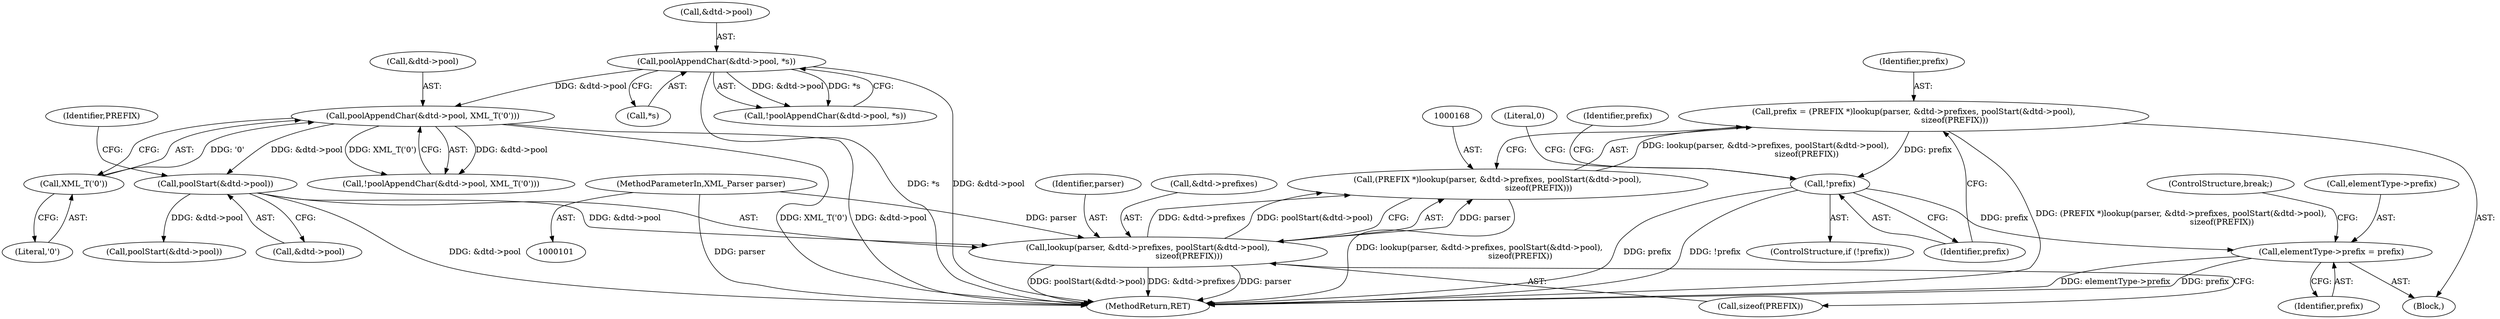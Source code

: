 digraph "0_libexpat_11f8838bf99ea0a6f0b76f9760c43704d00c4ff6@pointer" {
"1000165" [label="(Call,prefix = (PREFIX *)lookup(parser, &dtd->prefixes, poolStart(&dtd->pool),\n                                sizeof(PREFIX)))"];
"1000167" [label="(Call,(PREFIX *)lookup(parser, &dtd->prefixes, poolStart(&dtd->pool),\n                                sizeof(PREFIX)))"];
"1000169" [label="(Call,lookup(parser, &dtd->prefixes, poolStart(&dtd->pool),\n                                sizeof(PREFIX)))"];
"1000102" [label="(MethodParameterIn,XML_Parser parser)"];
"1000175" [label="(Call,poolStart(&dtd->pool))"];
"1000156" [label="(Call,poolAppendChar(&dtd->pool, XML_T('\0')))"];
"1000145" [label="(Call,poolAppendChar(&dtd->pool, *s))"];
"1000161" [label="(Call,XML_T('\0'))"];
"1000183" [label="(Call,!prefix)"];
"1000208" [label="(Call,elementType->prefix = prefix)"];
"1000182" [label="(ControlStructure,if (!prefix))"];
"1000166" [label="(Identifier,prefix)"];
"1000175" [label="(Call,poolStart(&dtd->pool))"];
"1000128" [label="(Block,)"];
"1000186" [label="(Literal,0)"];
"1000212" [label="(Identifier,prefix)"];
"1000167" [label="(Call,(PREFIX *)lookup(parser, &dtd->prefixes, poolStart(&dtd->pool),\n                                sizeof(PREFIX)))"];
"1000180" [label="(Call,sizeof(PREFIX))"];
"1000155" [label="(Call,!poolAppendChar(&dtd->pool, XML_T('\0')))"];
"1000157" [label="(Call,&dtd->pool)"];
"1000213" [label="(ControlStructure,break;)"];
"1000171" [label="(Call,&dtd->prefixes)"];
"1000165" [label="(Call,prefix = (PREFIX *)lookup(parser, &dtd->prefixes, poolStart(&dtd->pool),\n                                sizeof(PREFIX)))"];
"1000184" [label="(Identifier,prefix)"];
"1000161" [label="(Call,XML_T('\0'))"];
"1000156" [label="(Call,poolAppendChar(&dtd->pool, XML_T('\0')))"];
"1000190" [label="(Identifier,prefix)"];
"1000216" [label="(MethodReturn,RET)"];
"1000169" [label="(Call,lookup(parser, &dtd->prefixes, poolStart(&dtd->pool),\n                                sizeof(PREFIX)))"];
"1000146" [label="(Call,&dtd->pool)"];
"1000183" [label="(Call,!prefix)"];
"1000162" [label="(Literal,'\0')"];
"1000102" [label="(MethodParameterIn,XML_Parser parser)"];
"1000176" [label="(Call,&dtd->pool)"];
"1000192" [label="(Call,poolStart(&dtd->pool))"];
"1000170" [label="(Identifier,parser)"];
"1000145" [label="(Call,poolAppendChar(&dtd->pool, *s))"];
"1000209" [label="(Call,elementType->prefix)"];
"1000150" [label="(Call,*s)"];
"1000208" [label="(Call,elementType->prefix = prefix)"];
"1000181" [label="(Identifier,PREFIX)"];
"1000144" [label="(Call,!poolAppendChar(&dtd->pool, *s))"];
"1000165" -> "1000128"  [label="AST: "];
"1000165" -> "1000167"  [label="CFG: "];
"1000166" -> "1000165"  [label="AST: "];
"1000167" -> "1000165"  [label="AST: "];
"1000184" -> "1000165"  [label="CFG: "];
"1000165" -> "1000216"  [label="DDG: (PREFIX *)lookup(parser, &dtd->prefixes, poolStart(&dtd->pool),\n                                sizeof(PREFIX))"];
"1000167" -> "1000165"  [label="DDG: lookup(parser, &dtd->prefixes, poolStart(&dtd->pool),\n                                sizeof(PREFIX))"];
"1000165" -> "1000183"  [label="DDG: prefix"];
"1000167" -> "1000169"  [label="CFG: "];
"1000168" -> "1000167"  [label="AST: "];
"1000169" -> "1000167"  [label="AST: "];
"1000167" -> "1000216"  [label="DDG: lookup(parser, &dtd->prefixes, poolStart(&dtd->pool),\n                                sizeof(PREFIX))"];
"1000169" -> "1000167"  [label="DDG: parser"];
"1000169" -> "1000167"  [label="DDG: &dtd->prefixes"];
"1000169" -> "1000167"  [label="DDG: poolStart(&dtd->pool)"];
"1000169" -> "1000180"  [label="CFG: "];
"1000170" -> "1000169"  [label="AST: "];
"1000171" -> "1000169"  [label="AST: "];
"1000175" -> "1000169"  [label="AST: "];
"1000180" -> "1000169"  [label="AST: "];
"1000169" -> "1000216"  [label="DDG: &dtd->prefixes"];
"1000169" -> "1000216"  [label="DDG: parser"];
"1000169" -> "1000216"  [label="DDG: poolStart(&dtd->pool)"];
"1000102" -> "1000169"  [label="DDG: parser"];
"1000175" -> "1000169"  [label="DDG: &dtd->pool"];
"1000102" -> "1000101"  [label="AST: "];
"1000102" -> "1000216"  [label="DDG: parser"];
"1000175" -> "1000176"  [label="CFG: "];
"1000176" -> "1000175"  [label="AST: "];
"1000181" -> "1000175"  [label="CFG: "];
"1000175" -> "1000216"  [label="DDG: &dtd->pool"];
"1000156" -> "1000175"  [label="DDG: &dtd->pool"];
"1000175" -> "1000192"  [label="DDG: &dtd->pool"];
"1000156" -> "1000155"  [label="AST: "];
"1000156" -> "1000161"  [label="CFG: "];
"1000157" -> "1000156"  [label="AST: "];
"1000161" -> "1000156"  [label="AST: "];
"1000155" -> "1000156"  [label="CFG: "];
"1000156" -> "1000216"  [label="DDG: &dtd->pool"];
"1000156" -> "1000216"  [label="DDG: XML_T('\0')"];
"1000156" -> "1000155"  [label="DDG: &dtd->pool"];
"1000156" -> "1000155"  [label="DDG: XML_T('\0')"];
"1000145" -> "1000156"  [label="DDG: &dtd->pool"];
"1000161" -> "1000156"  [label="DDG: '\0'"];
"1000145" -> "1000144"  [label="AST: "];
"1000145" -> "1000150"  [label="CFG: "];
"1000146" -> "1000145"  [label="AST: "];
"1000150" -> "1000145"  [label="AST: "];
"1000144" -> "1000145"  [label="CFG: "];
"1000145" -> "1000216"  [label="DDG: &dtd->pool"];
"1000145" -> "1000216"  [label="DDG: *s"];
"1000145" -> "1000144"  [label="DDG: &dtd->pool"];
"1000145" -> "1000144"  [label="DDG: *s"];
"1000161" -> "1000162"  [label="CFG: "];
"1000162" -> "1000161"  [label="AST: "];
"1000183" -> "1000182"  [label="AST: "];
"1000183" -> "1000184"  [label="CFG: "];
"1000184" -> "1000183"  [label="AST: "];
"1000186" -> "1000183"  [label="CFG: "];
"1000190" -> "1000183"  [label="CFG: "];
"1000183" -> "1000216"  [label="DDG: prefix"];
"1000183" -> "1000216"  [label="DDG: !prefix"];
"1000183" -> "1000208"  [label="DDG: prefix"];
"1000208" -> "1000128"  [label="AST: "];
"1000208" -> "1000212"  [label="CFG: "];
"1000209" -> "1000208"  [label="AST: "];
"1000212" -> "1000208"  [label="AST: "];
"1000213" -> "1000208"  [label="CFG: "];
"1000208" -> "1000216"  [label="DDG: elementType->prefix"];
"1000208" -> "1000216"  [label="DDG: prefix"];
}
